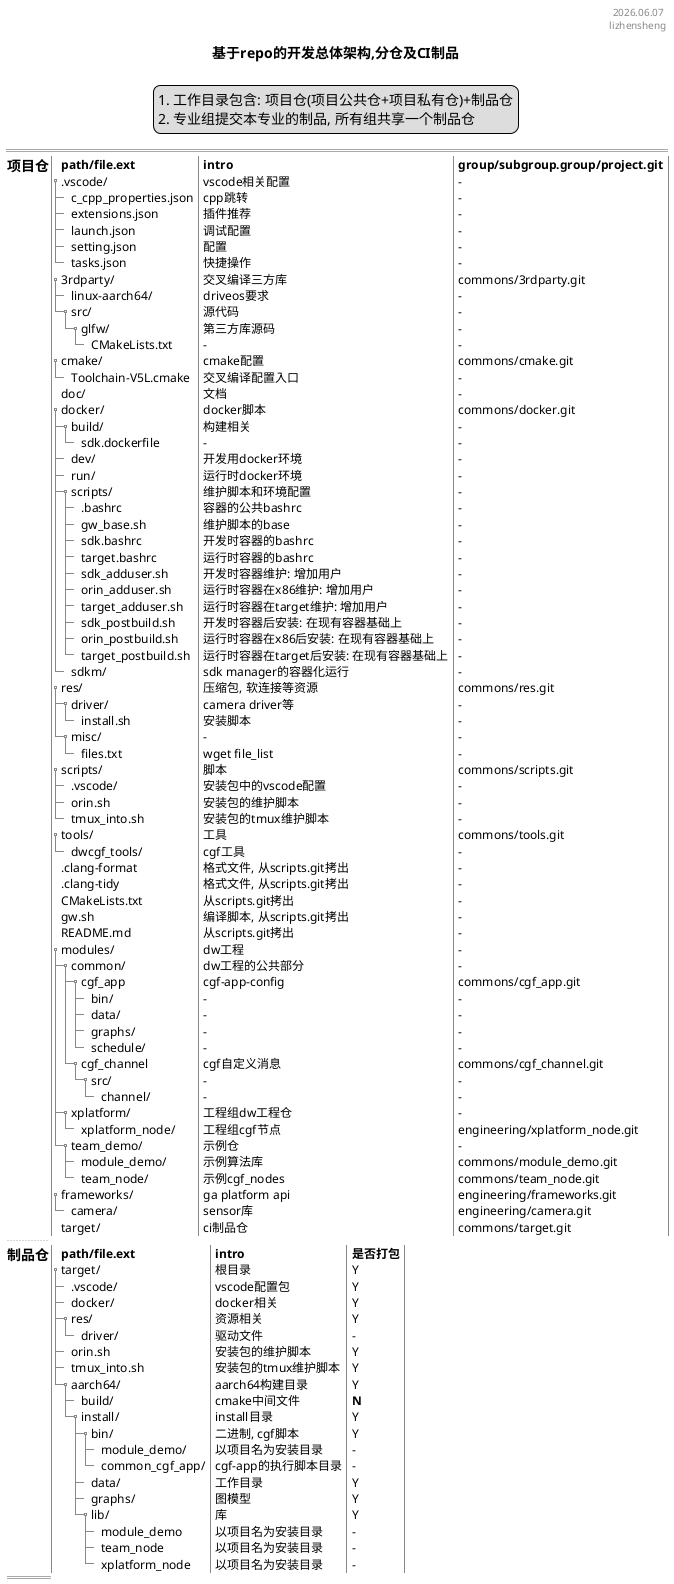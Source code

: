 @startsalt arch-repo
title 基于repo的开发总体架构,分仓及CI制品
skinparam monochrome false
header %date("yyyy.MM.dd") \n lizhensheng
legend top
1. 工作目录包含: 项目仓(项目公共仓+项目私有仓)+制品仓
2. 专业组提交本专业的制品, 所有组共享一个制品仓
endlegend
{
==
{
== 项目仓 |
{T!
+ **path/file.ext**            | **intro**          | **group/subgroup.group/project.git**
+ .vscode/           | vscode相关配置  | -
++ c_cpp_properties.json | cpp跳转      | -
++ extensions.json       | 插件推荐     | -
++ launch.json           | 调试配置     | -
++ setting.json          | 配置         | -
++ tasks.json            | 快捷操作     | -
+ 3rdparty/          | 交叉编译三方库    | commons/3rdparty.git
++ linux-aarch64/    | driveos要求       | -
++ src/              | 源代码            | -
+++ glfw/            | 第三方库源码      | -
++++ CMakeLists.txt | - | -
+ cmake/             | cmake配置         | commons/cmake.git
++ Toolchain-V5L.cmake | 交叉编译配置入口 | -
+ doc/               | 文档              | -
+ docker/            | docker脚本        | commons/docker.git
++ build/            | 构建相关          | -
+++ sdk.dockerfile  | - | -
++ dev/              | 开发用docker环境   | -
++ run/              | 运行时docker环境   | -
++ scripts/          | 维护脚本和环境配置  | -
+++ .bashrc         | 容器的公共bashrc       | -
+++ gw_base.sh      | 维护脚本的base     | -
+++ sdk.bashrc      | 开发时容器的bashrc  | -
+++ target.bashrc   | 运行时容器的bashrc   | -
+++ sdk_adduser.sh | 开发时容器维护: 增加用户 | -
+++ orin_adduser.sh | 运行时容器在x86维护: 增加用户 | -
+++ target_adduser.sh | 运行时容器在target维护: 增加用户 | -
+++ sdk_postbuild.sh | 开发时容器后安装: 在现有容器基础上 | -
+++ orin_postbuild.sh |  运行时容器在x86后安装: 在现有容器基础上 | -
+++ target_postbuild.sh | 运行时容器在target后安装: 在现有容器基础上 | -
++ sdkm/              | sdk manager的容器化运行 | -
+res/                 | 压缩包, 软连接等资源    | commons/res.git
++ driver/            | camera driver等        | -
+++ install.sh        | 安装脚本                | -
++ misc/              | - | -
+++ files.txt         | wget file_list        | -
+ scripts/            | 脚本                    | commons/scripts.git
++ .vscode/           | 安装包中的vscode配置     | -
++ orin.sh            | 安装包的维护脚本        | -
++ tmux_into.sh       | 安装包的tmux维护脚本    | -
+ tools/              | 工具                    | commons/tools.git
++ dwcgf_tools/       | cgf工具                 | -
+ .clang-format       | 格式文件, 从scripts.git拷出 | -
+ .clang-tidy         | 格式文件, 从scripts.git拷出 | -
+ CMakeLists.txt      | 从scripts.git拷出          | -
+ gw.sh              | 编译脚本, 从scripts.git拷出 | -
+ README.md           | 从scripts.git拷出          | -
' 项目公共
+ modules/           | dw工程        | -
++ common/           | dw工程的公共部分   | -
+++ cgf_app           | cgf-app-config   | commons/cgf_app.git
++++ bin/             | - | -
++++ data/            | - | -
++++ graphs/          | - | -
++++ schedule/        | - | -
+++ cgf_channel       | cgf自定义消息 | commons/cgf_channel.git
++++ src/             | - | -
+++++ channel/        | - | -
' 项目私有
++ xplatform/        | 工程组dw工程仓    | -
+++ xplatform_node/       | 工程组cgf节点      | engineering/xplatform_node.git
' demo项目
++ team_demo/        | 示例仓           | -
+++ module_demo/     | 示例算法库        | commons/module_demo.git
+++ team_node/        | 示例cgf_nodes    | commons/team_node.git
' platform
+ frameworks/           | ga platform api   | engineering/frameworks.git
++ camera/           | sensor库         | engineering/camera.git
' artifacts
+ target/            | ci制品仓          | commons/target.git
}
..
== 制品仓 |
{T!
+ **path/file.ext**            | **intro**          | **是否打包**
+ target/           | 根目录        | Y
++ .vscode/         | vscode配置包  | Y
++ docker/          | docker相关    | Y
++ res/             | 资源相关       | Y
+++ driver/         | 驱动文件       | -
++ orin.sh            | 安装包的维护脚本        | Y
++ tmux_into.sh       | 安装包的tmux维护脚本    | Y
' 项目
++ aarch64/         | aarch64构建目录 | Y
+++ build/          | cmake中间文件 | **N**
+++ install/        | install目录   | Y
++++ bin/           | 二进制, cgf脚本 | Y
+++++ module_demo/  | 以项目名为安装目录 | -
+++++ common_cgf_app/  | cgf-app的执行脚本目录 | -
++++ data/          | 工作目录       | Y
++++ graphs/        | 图模型           | Y
++++ lib/           | 库                | Y
+++++ module_demo   | 以项目名为安装目录 | -
+++++ team_node   | 以项目名为安装目录 | -
+++++ xplatform_node   | 以项目名为安装目录 | -
}

==
}
}

@endsalt